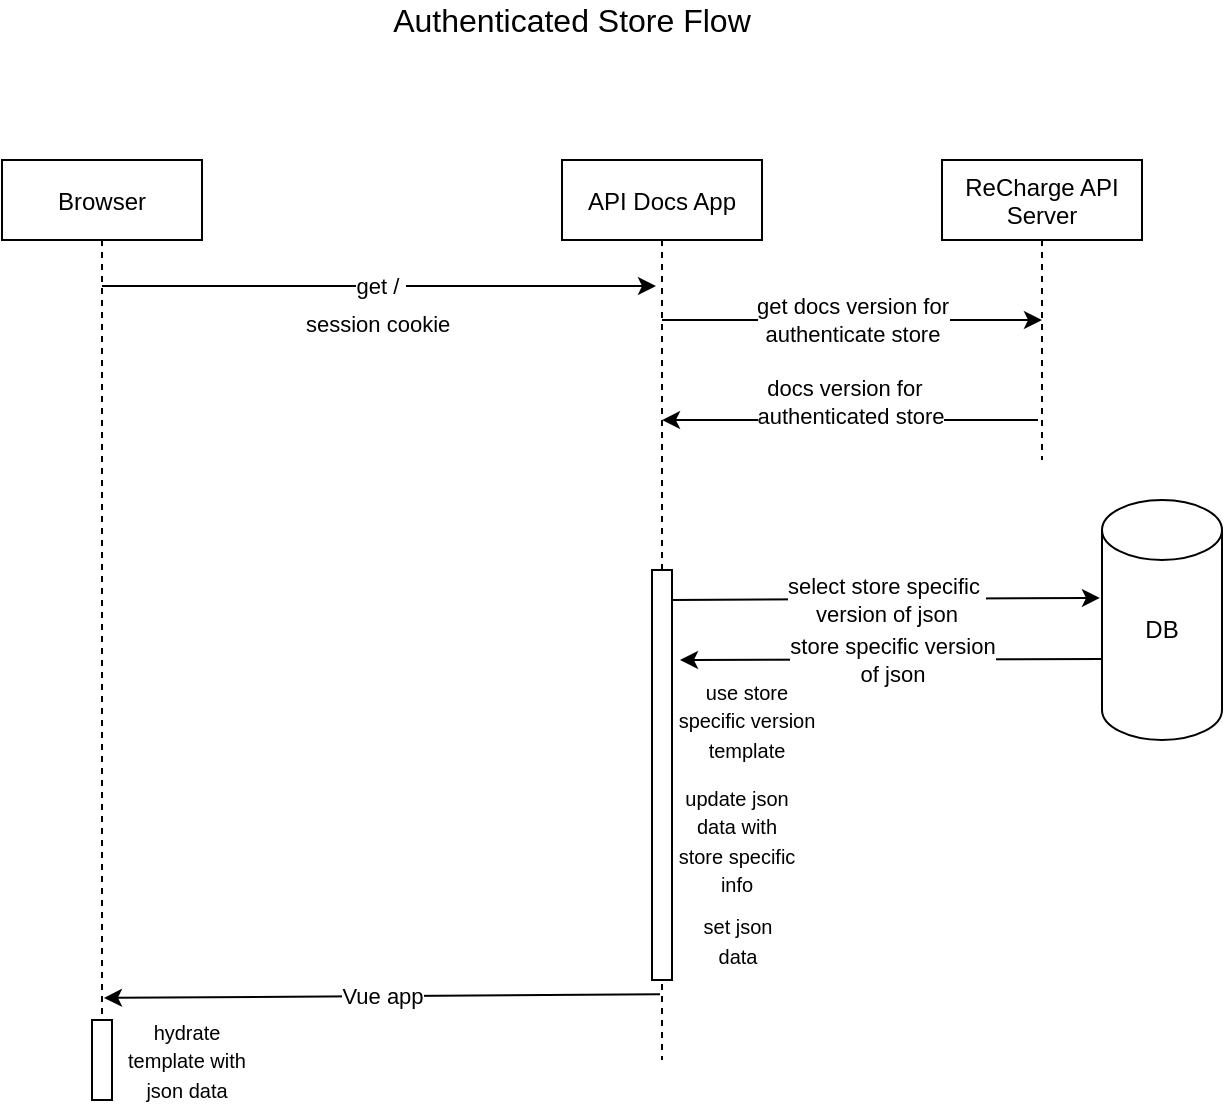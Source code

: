 <mxfile version="14.8.2" type="github">
  <diagram id="kgpKYQtTHZ0yAKxKKP6v" name="Page-1">
    <mxGraphModel dx="1662" dy="762" grid="1" gridSize="10" guides="1" tooltips="1" connect="1" arrows="1" fold="1" page="1" pageScale="1" pageWidth="850" pageHeight="1100" math="0" shadow="0">
      <root>
        <mxCell id="0" />
        <mxCell id="1" parent="0" />
        <mxCell id="MqtjfmyJPXOOkYKETkic-1" value="Browser" style="shape=umlLifeline;perimeter=lifelinePerimeter;container=1;collapsible=0;recursiveResize=0;rounded=0;shadow=0;strokeWidth=1;" vertex="1" parent="1">
          <mxGeometry x="120" y="120" width="100" height="450" as="geometry" />
        </mxCell>
        <mxCell id="MqtjfmyJPXOOkYKETkic-4" value="API Docs App" style="shape=umlLifeline;perimeter=lifelinePerimeter;container=1;collapsible=0;recursiveResize=0;rounded=0;shadow=0;strokeWidth=1;" vertex="1" parent="1">
          <mxGeometry x="400" y="120" width="100" height="450" as="geometry" />
        </mxCell>
        <mxCell id="MqtjfmyJPXOOkYKETkic-5" value="&lt;font size=&quot;3&quot;&gt;Authenticated Store Flow&lt;/font&gt;" style="text;html=1;strokeColor=none;fillColor=none;align=center;verticalAlign=middle;whiteSpace=wrap;rounded=0;" vertex="1" parent="1">
          <mxGeometry x="280" y="40" width="250" height="20" as="geometry" />
        </mxCell>
        <mxCell id="MqtjfmyJPXOOkYKETkic-6" value="" style="shape=cylinder3;whiteSpace=wrap;html=1;boundedLbl=1;backgroundOutline=1;size=15;" vertex="1" parent="1">
          <mxGeometry x="670" y="290" width="60" height="120" as="geometry" />
        </mxCell>
        <mxCell id="MqtjfmyJPXOOkYKETkic-7" value="DB" style="text;html=1;strokeColor=none;fillColor=none;align=center;verticalAlign=middle;whiteSpace=wrap;rounded=0;" vertex="1" parent="1">
          <mxGeometry x="680" y="345" width="40" height="20" as="geometry" />
        </mxCell>
        <mxCell id="MqtjfmyJPXOOkYKETkic-8" value="" style="rounded=0;whiteSpace=wrap;html=1;" vertex="1" parent="1">
          <mxGeometry x="445" y="325" width="10" height="205" as="geometry" />
        </mxCell>
        <mxCell id="MqtjfmyJPXOOkYKETkic-9" value="" style="endArrow=classic;html=1;entryX=-0.017;entryY=0.408;entryDx=0;entryDy=0;entryPerimeter=0;" edge="1" parent="1" target="MqtjfmyJPXOOkYKETkic-6">
          <mxGeometry relative="1" as="geometry">
            <mxPoint x="455" y="340" as="sourcePoint" />
            <mxPoint x="555" y="340" as="targetPoint" />
          </mxGeometry>
        </mxCell>
        <mxCell id="MqtjfmyJPXOOkYKETkic-10" value="select store specific&amp;nbsp;&lt;br&gt;version of json" style="edgeLabel;resizable=0;html=1;align=center;verticalAlign=middle;" connectable="0" vertex="1" parent="MqtjfmyJPXOOkYKETkic-9">
          <mxGeometry relative="1" as="geometry" />
        </mxCell>
        <mxCell id="MqtjfmyJPXOOkYKETkic-11" value="" style="endArrow=classic;html=1;" edge="1" parent="1">
          <mxGeometry relative="1" as="geometry">
            <mxPoint x="670" y="369.5" as="sourcePoint" />
            <mxPoint x="459" y="370" as="targetPoint" />
          </mxGeometry>
        </mxCell>
        <mxCell id="MqtjfmyJPXOOkYKETkic-12" value="store specific version&lt;br&gt;of json" style="edgeLabel;resizable=0;html=1;align=center;verticalAlign=middle;" connectable="0" vertex="1" parent="MqtjfmyJPXOOkYKETkic-11">
          <mxGeometry relative="1" as="geometry" />
        </mxCell>
        <mxCell id="MqtjfmyJPXOOkYKETkic-13" value="&lt;span style=&quot;font-size: 10px&quot;&gt;use store specific version template&lt;br&gt;&lt;/span&gt;" style="text;html=1;strokeColor=none;fillColor=none;align=center;verticalAlign=middle;whiteSpace=wrap;rounded=0;" vertex="1" parent="1">
          <mxGeometry x="455" y="390" width="75" height="20" as="geometry" />
        </mxCell>
        <mxCell id="MqtjfmyJPXOOkYKETkic-14" value="" style="endArrow=classic;html=1;exitX=0.49;exitY=0.927;exitDx=0;exitDy=0;exitPerimeter=0;entryX=0.51;entryY=0.931;entryDx=0;entryDy=0;entryPerimeter=0;" edge="1" parent="1" source="MqtjfmyJPXOOkYKETkic-4" target="MqtjfmyJPXOOkYKETkic-1">
          <mxGeometry relative="1" as="geometry">
            <mxPoint x="445" y="510" as="sourcePoint" />
            <mxPoint x="174.5" y="510" as="targetPoint" />
          </mxGeometry>
        </mxCell>
        <mxCell id="MqtjfmyJPXOOkYKETkic-15" value="Vue app" style="edgeLabel;resizable=0;html=1;align=center;verticalAlign=middle;" connectable="0" vertex="1" parent="MqtjfmyJPXOOkYKETkic-14">
          <mxGeometry relative="1" as="geometry" />
        </mxCell>
        <mxCell id="MqtjfmyJPXOOkYKETkic-16" value="&lt;font style=&quot;font-size: 10px&quot;&gt;set json data&lt;/font&gt;" style="text;html=1;strokeColor=none;fillColor=none;align=center;verticalAlign=middle;whiteSpace=wrap;rounded=0;" vertex="1" parent="1">
          <mxGeometry x="467.5" y="500" width="40" height="20" as="geometry" />
        </mxCell>
        <mxCell id="MqtjfmyJPXOOkYKETkic-17" value="" style="rounded=0;whiteSpace=wrap;html=1;" vertex="1" parent="1">
          <mxGeometry x="165" y="550" width="10" height="40" as="geometry" />
        </mxCell>
        <mxCell id="MqtjfmyJPXOOkYKETkic-18" value="&lt;font style=&quot;font-size: 10px&quot;&gt;hydrate template with json data&lt;/font&gt;" style="text;html=1;strokeColor=none;fillColor=none;align=center;verticalAlign=middle;whiteSpace=wrap;rounded=0;" vertex="1" parent="1">
          <mxGeometry x="175" y="560" width="75" height="20" as="geometry" />
        </mxCell>
        <mxCell id="MqtjfmyJPXOOkYKETkic-19" value="ReCharge API &#xa;Server" style="shape=umlLifeline;perimeter=lifelinePerimeter;container=1;collapsible=0;recursiveResize=0;rounded=0;shadow=0;strokeWidth=1;" vertex="1" parent="1">
          <mxGeometry x="590" y="120" width="100" height="150" as="geometry" />
        </mxCell>
        <mxCell id="MqtjfmyJPXOOkYKETkic-20" value="" style="endArrow=classic;html=1;" edge="1" parent="1">
          <mxGeometry relative="1" as="geometry">
            <mxPoint x="170" y="183" as="sourcePoint" />
            <mxPoint x="447" y="183" as="targetPoint" />
          </mxGeometry>
        </mxCell>
        <mxCell id="MqtjfmyJPXOOkYKETkic-21" value="get /&amp;nbsp;" style="edgeLabel;resizable=0;html=1;align=center;verticalAlign=middle;" connectable="0" vertex="1" parent="MqtjfmyJPXOOkYKETkic-20">
          <mxGeometry relative="1" as="geometry" />
        </mxCell>
        <mxCell id="MqtjfmyJPXOOkYKETkic-22" value="session cookie" style="edgeLabel;resizable=0;html=1;align=left;verticalAlign=bottom;" connectable="0" vertex="1" parent="MqtjfmyJPXOOkYKETkic-20">
          <mxGeometry x="-1" relative="1" as="geometry">
            <mxPoint x="100" y="27" as="offset" />
          </mxGeometry>
        </mxCell>
        <mxCell id="MqtjfmyJPXOOkYKETkic-27" value="" style="endArrow=classic;html=1;" edge="1" parent="1">
          <mxGeometry relative="1" as="geometry">
            <mxPoint x="450" y="200" as="sourcePoint" />
            <mxPoint x="640" y="200" as="targetPoint" />
          </mxGeometry>
        </mxCell>
        <mxCell id="MqtjfmyJPXOOkYKETkic-28" value="get docs version for&lt;br&gt;authenticate store" style="edgeLabel;resizable=0;html=1;align=center;verticalAlign=middle;" connectable="0" vertex="1" parent="MqtjfmyJPXOOkYKETkic-27">
          <mxGeometry relative="1" as="geometry" />
        </mxCell>
        <mxCell id="MqtjfmyJPXOOkYKETkic-29" value="" style="endArrow=classic;html=1;exitX=0.48;exitY=0.867;exitDx=0;exitDy=0;exitPerimeter=0;entryX=0.5;entryY=0.289;entryDx=0;entryDy=0;entryPerimeter=0;" edge="1" parent="1" source="MqtjfmyJPXOOkYKETkic-19" target="MqtjfmyJPXOOkYKETkic-4">
          <mxGeometry relative="1" as="geometry">
            <mxPoint x="630" y="220" as="sourcePoint" />
            <mxPoint x="530" y="220" as="targetPoint" />
            <Array as="points" />
          </mxGeometry>
        </mxCell>
        <mxCell id="MqtjfmyJPXOOkYKETkic-30" value="docs version for&amp;nbsp;&amp;nbsp;&lt;br&gt;authenticated store" style="edgeLabel;resizable=0;html=1;align=center;verticalAlign=middle;" connectable="0" vertex="1" parent="MqtjfmyJPXOOkYKETkic-29">
          <mxGeometry relative="1" as="geometry">
            <mxPoint y="-9" as="offset" />
          </mxGeometry>
        </mxCell>
        <mxCell id="MqtjfmyJPXOOkYKETkic-32" value="&lt;font style=&quot;font-size: 10px&quot;&gt;update json data with store specific info&lt;/font&gt;" style="text;html=1;strokeColor=none;fillColor=none;align=center;verticalAlign=middle;whiteSpace=wrap;rounded=0;" vertex="1" parent="1">
          <mxGeometry x="455" y="450" width="65" height="20" as="geometry" />
        </mxCell>
      </root>
    </mxGraphModel>
  </diagram>
</mxfile>
